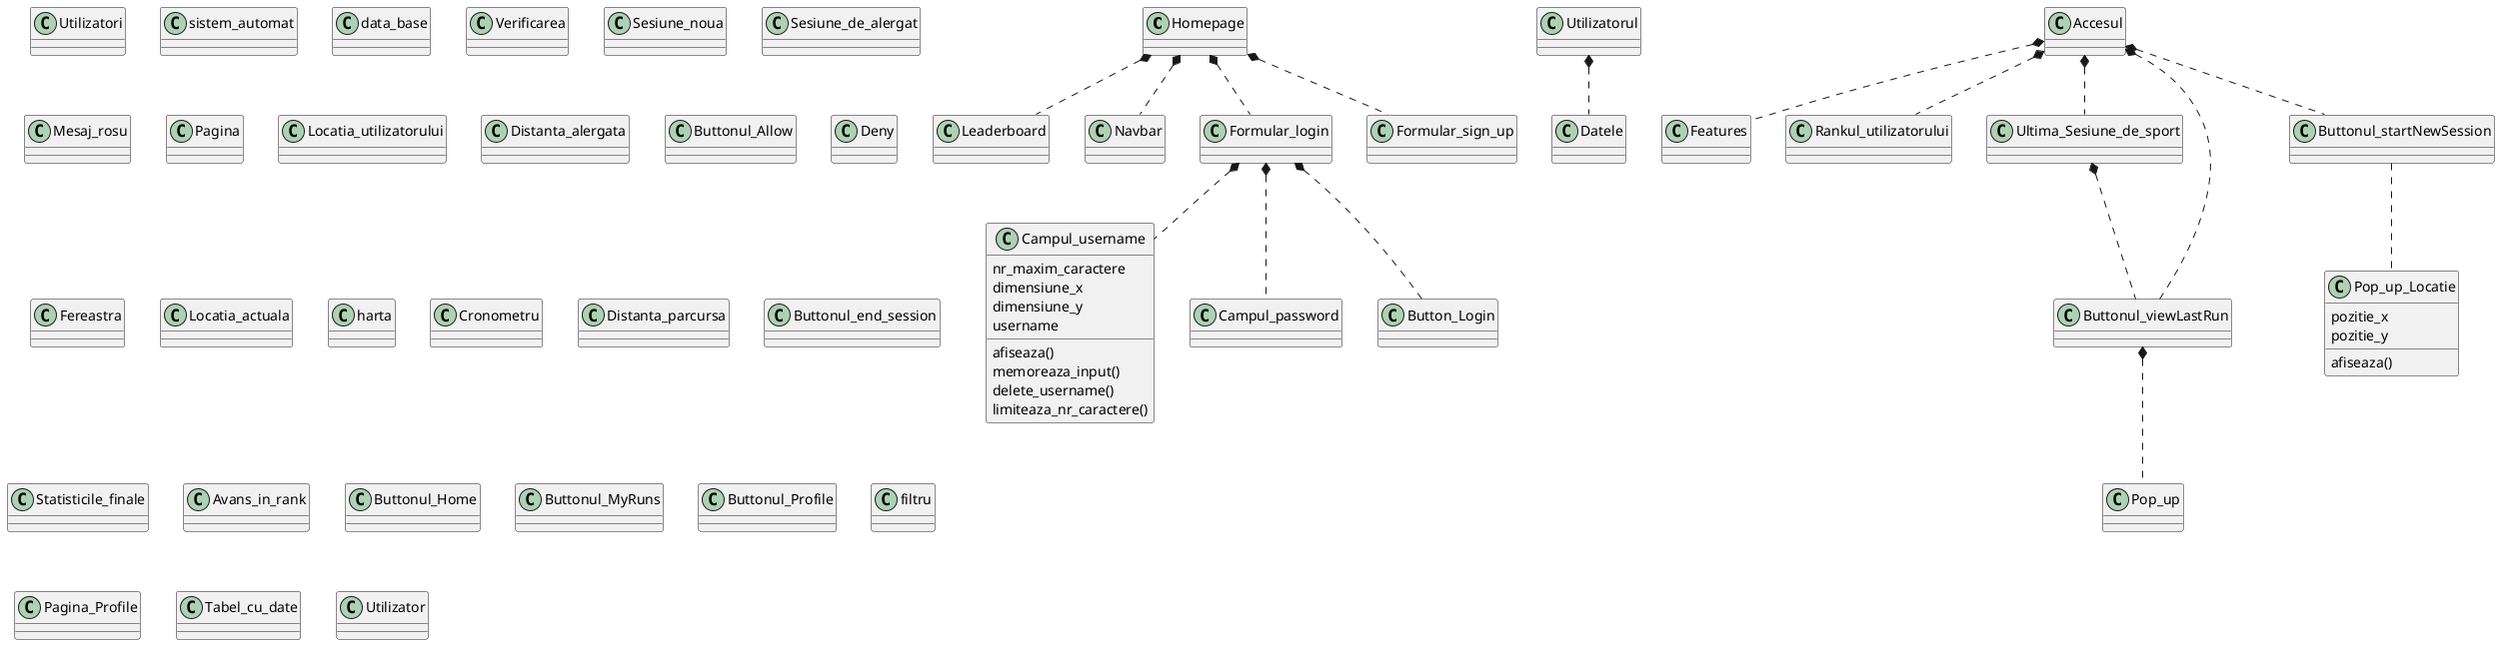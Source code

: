 @startuml
'https://plantuml.com/class-diagram

class Homepage{
}

class Leaderboard{
}

class Utilizatori{
}

class Navbar{
}

class Formular_login{
}

class Formular_sign_up{
}

class Campul_username{
nr_maxim_caractere
dimensiune_x
dimensiune_y
username
afiseaza()
memoreaza_input()
delete_username()
limiteaza_nr_caractere()
}

class Campul_password{
}

class Button_Login {
}

class Utilizatorul{
}

class Datele{
}

class sistem_automat{
}

class data_base {
}

class Verificarea{
}

class Accesul{
}

class Features{
}

class Rankul_utilizatorului{
}

class Ultima_Sesiune_de_sport{
}

class Buttonul_viewLastRun{
}

class Sesiune_noua{
}

class Pop_up{
}

class Sesiune_de_alergat{
}

class Buttonul_startNewSession{
}

class Mesaj_rosu{
}

class Pagina {
}

class Locatia_utilizatorului {
}

class Distanta_alergata {
}

class Pop_up_Locatie {
pozitie_x
pozitie_y
afiseaza()
}

class Buttonul_Allow {
}

class Deny{
}

class Fereastra {
}

class Locatia_actuala {
}

class harta {
}

class Cronometru {
}

class Distanta_parcursa {
}

class Buttonul_end_session {
}

class Statisticile_finale {
}

class Avans_in_rank {
}

class Buttonul_Home {
}

class Buttonul_MyRuns {
}

class Buttonul_Profile {
}

class filtru {
}

class Homepage {
}







class Pagina_Profile {
}

class Tabel_cu_date {
}

class Utilizator {
}






Homepage *.. Leaderboard
Homepage *.. Navbar
Homepage *.. Formular_login
Homepage *.. Formular_sign_up


Formular_login *.. Campul_username
Formular_login *.. Campul_password
Formular_login *.. Button_Login



Utilizatorul *.. Datele

Accesul *.. Features
Accesul *.. Rankul_utilizatorului
Accesul *.. Ultima_Sesiune_de_sport
Ultima_Sesiune_de_sport *.. Buttonul_viewLastRun
Accesul *.. Buttonul_viewLastRun
Accesul *.. Buttonul_startNewSession

Buttonul_viewLastRun *.. Pop_up

Buttonul_startNewSession .. Pop_up_Locatie



@enduml